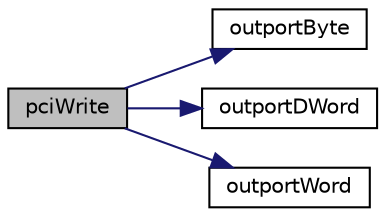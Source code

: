 digraph "pciWrite"
{
 // LATEX_PDF_SIZE
  edge [fontname="Helvetica",fontsize="10",labelfontname="Helvetica",labelfontsize="10"];
  node [fontname="Helvetica",fontsize="10",shape=record];
  rankdir="LR";
  Node1 [label="pciWrite",height=0.2,width=0.4,color="black", fillcolor="grey75", style="filled", fontcolor="black",tooltip=" "];
  Node1 -> Node2 [color="midnightblue",fontsize="10",style="solid",fontname="Helvetica"];
  Node2 [label="outportByte",height=0.2,width=0.4,color="black", fillcolor="white", style="filled",URL="$io_8h.html#a8acc1a06073db2e7b92ffbd00fbd0cf1",tooltip="outputut one byte to specified port"];
  Node1 -> Node3 [color="midnightblue",fontsize="10",style="solid",fontname="Helvetica"];
  Node3 [label="outportDWord",height=0.2,width=0.4,color="black", fillcolor="white", style="filled",URL="$io_8h.html#a2e2ad8d744ae4b35ea37d39dcfea1296",tooltip="outputut one double word to specified port"];
  Node1 -> Node4 [color="midnightblue",fontsize="10",style="solid",fontname="Helvetica"];
  Node4 [label="outportWord",height=0.2,width=0.4,color="black", fillcolor="white", style="filled",URL="$io_8h.html#a243f6b6d22cc5948908b764d58efc2b0",tooltip="outputut one word to specified port"];
}
